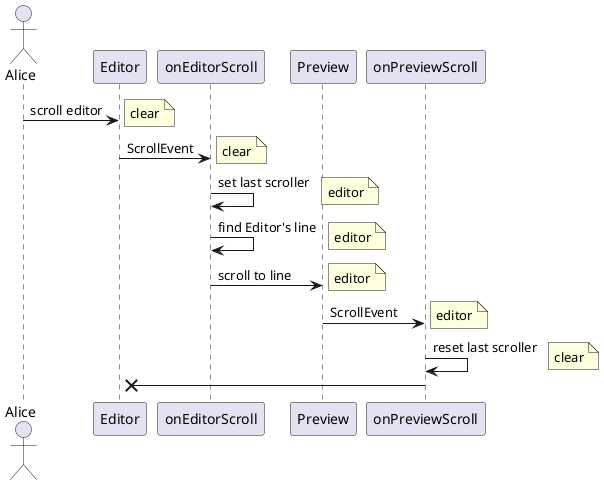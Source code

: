 @startuml
actor Alice as u
participant "Editor" as e
participant "onEditorScroll" as es
participant "Preview" as p
participant "onPreviewScroll" as ps

u -> e: scroll editor
note right: clear
e -> es: ScrollEvent
note right: clear
es -> es: set last scroller
note right: editor
es -> es: find Editor's line
note right: editor
es -> p: scroll to line
note right: editor
p -> ps: ScrollEvent
note right: editor
ps -> ps: reset last scroller
note right: clear
ps ->x e:

@enduml